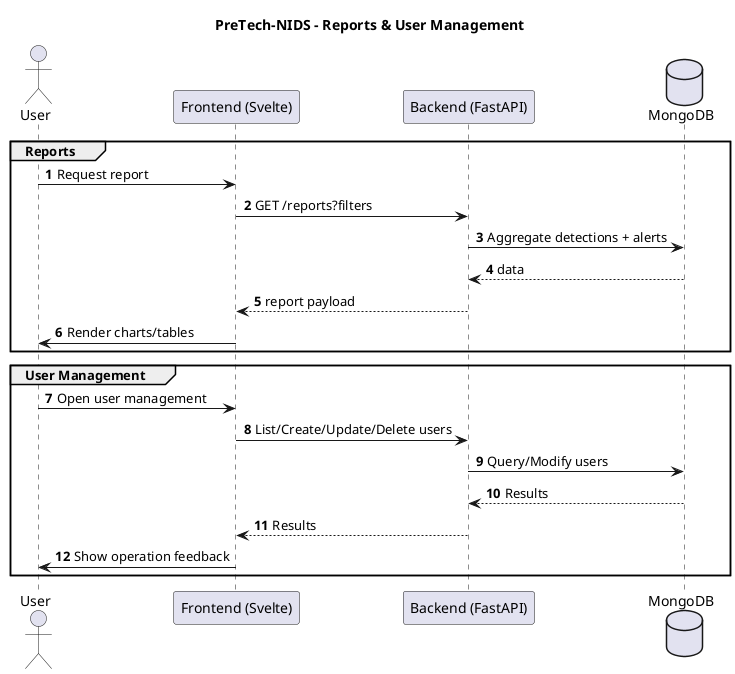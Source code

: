 @startuml
title PreTech-NIDS - Reports & User Management
hide circle
autonumber

actor U as "User"
participant FE as "Frontend (Svelte)"
participant BE as "Backend (FastAPI)"
database DB as "MongoDB"

group Reports
  U -> FE : Request report
  FE -> BE : GET /reports?filters
  BE -> DB : Aggregate detections + alerts
  DB --> BE : data
  BE --> FE : report payload
  FE -> U : Render charts/tables
end

group User Management
  U -> FE : Open user management
  FE -> BE : List/Create/Update/Delete users
  BE -> DB : Query/Modify users
  DB --> BE : Results
  BE --> FE : Results
  FE -> U : Show operation feedback
end
@enduml


